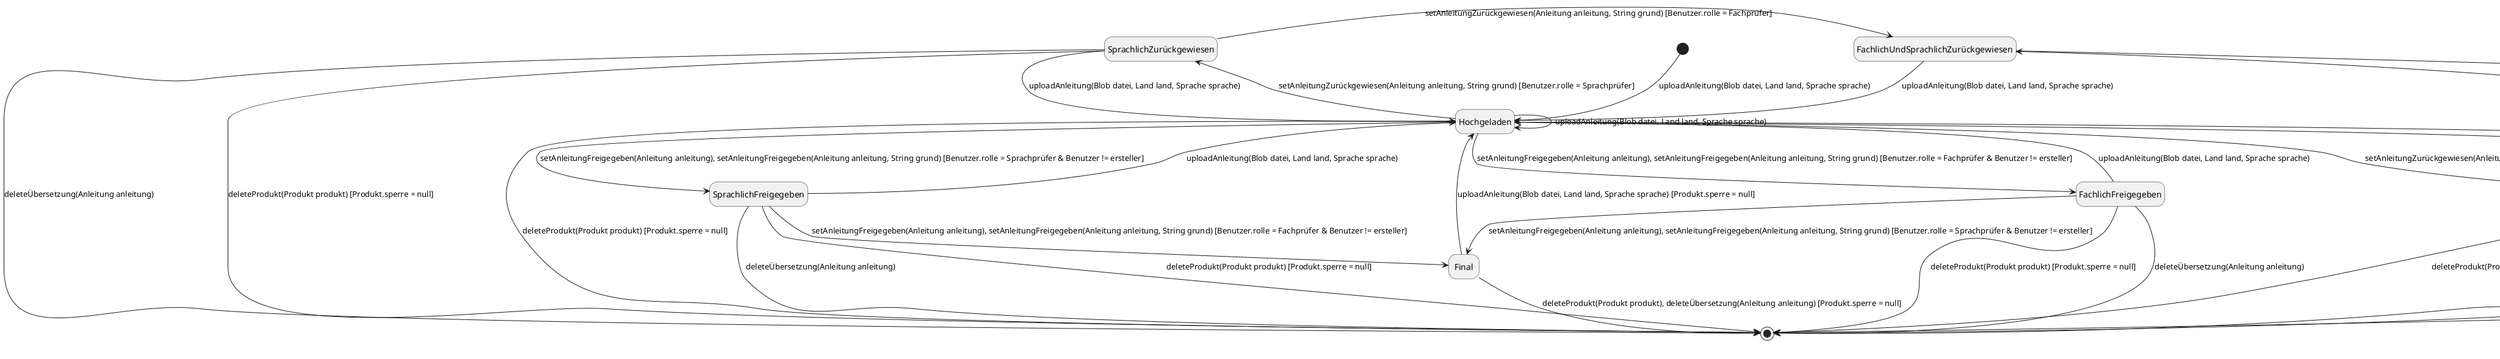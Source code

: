 @startuml Aufgabe_2
hide empty description
'TODO: Statusreport ans System nötig um das Anzeigen zu ermöglichen!
'Anleitung Hochladen
[*] --> Hochgeladen : uploadAnleitung(Blob datei, Land land, Sprache sprache)
Hochgeladen --> Hochgeladen : uploadAnleitung(Blob datei, Land land, Sprache sprache)
SprachlichFreigegeben --> Hochgeladen : uploadAnleitung(Blob datei, Land land, Sprache sprache)
FachlichFreigegeben --> Hochgeladen : uploadAnleitung(Blob datei, Land land, Sprache sprache)
SprachlichZurückgewiesen --> Hochgeladen : uploadAnleitung(Blob datei, Land land, Sprache sprache)
FachlichZurückgewiesen --> Hochgeladen : uploadAnleitung(Blob datei, Land land, Sprache sprache)
Final --> Hochgeladen : uploadAnleitung(Blob datei, Land land, Sprache sprache) [Produkt.sperre = null]
FachlichUndSprachlichZurückgewiesen --> Hochgeladen : uploadAnleitung(Blob datei, Land land, Sprache sprache)

'Erste Freigabe/Zurückweisung
Hochgeladen --> SprachlichFreigegeben : setAnleitungFreigegeben(Anleitung anleitung), setAnleitungFreigegeben(Anleitung anleitung, String grund) [Benutzer.rolle = Sprachprüfer & Benutzer != ersteller]
Hochgeladen --> FachlichFreigegeben : setAnleitungFreigegeben(Anleitung anleitung), setAnleitungFreigegeben(Anleitung anleitung, String grund) [Benutzer.rolle = Fachprüfer & Benutzer != ersteller]
Hochgeladen --> SprachlichZurückgewiesen : setAnleitungZurückgewiesen(Anleitung anleitung, String grund) [Benutzer.rolle = Sprachprüfer]
Hochgeladen --> FachlichZurückgewiesen : setAnleitungZurückgewiesen(Anleitung anleitung, String grund) [Benutzer.rolle = Fachprüfer]

'Zweite Freigabe/Zurückweisung
SprachlichZurückgewiesen -> FachlichUndSprachlichZurückgewiesen : setAnleitungZurückgewiesen(Anleitung anleitung, String grund) [Benutzer.rolle = Fachprüfer]
FachlichZurückgewiesen -> FachlichUndSprachlichZurückgewiesen : setAnleitungZurückgewiesen(Anleitung anleitung, String grund) [Benutzer.rolle = Sprachprüfer]
SprachlichFreigegeben --> Final : setAnleitungFreigegeben(Anleitung anleitung), setAnleitungFreigegeben(Anleitung anleitung, String grund) [Benutzer.rolle = Fachprüfer & Benutzer != ersteller]
FachlichFreigegeben --> Final : setAnleitungFreigegeben(Anleitung anleitung), setAnleitungFreigegeben(Anleitung anleitung, String grund) [Benutzer.rolle = Sprachprüfer & Benutzer != ersteller]

'Anleitung Löschen
Hochgeladen --> [*] : deleteÜbersetzung(Anleitung anleitung)
SprachlichFreigegeben --> [*] : deleteÜbersetzung(Anleitung anleitung)
FachlichFreigegeben --> [*] : deleteÜbersetzung(Anleitung anleitung)
SprachlichZurückgewiesen --> [*] : deleteÜbersetzung(Anleitung anleitung)
FachlichZurückgewiesen --> [*] : deleteÜbersetzung(Anleitung anleitung)
Final --> [*] : deleteProdukt(Produkt produkt), deleteÜbersetzung(Anleitung anleitung) [Produkt.sperre = null]
FachlichUndSprachlichZurückgewiesen --> [*] : deleteProdukt(Produkt produkt), deleteÜbersetzung(Anleitung anleitung)

Hochgeladen --> [*] : deleteProdukt(Produkt produkt) [Produkt.sperre = null]
SprachlichFreigegeben --> [*] : deleteProdukt(Produkt produkt) [Produkt.sperre = null]
FachlichFreigegeben --> [*] : deleteProdukt(Produkt produkt) [Produkt.sperre = null]
SprachlichZurückgewiesen --> [*] : deleteProdukt(Produkt produkt) [Produkt.sperre = null]
FachlichZurückgewiesen --> [*] : deleteProdukt(Produkt produkt) [Produkt.sperre = null]
@enduml
